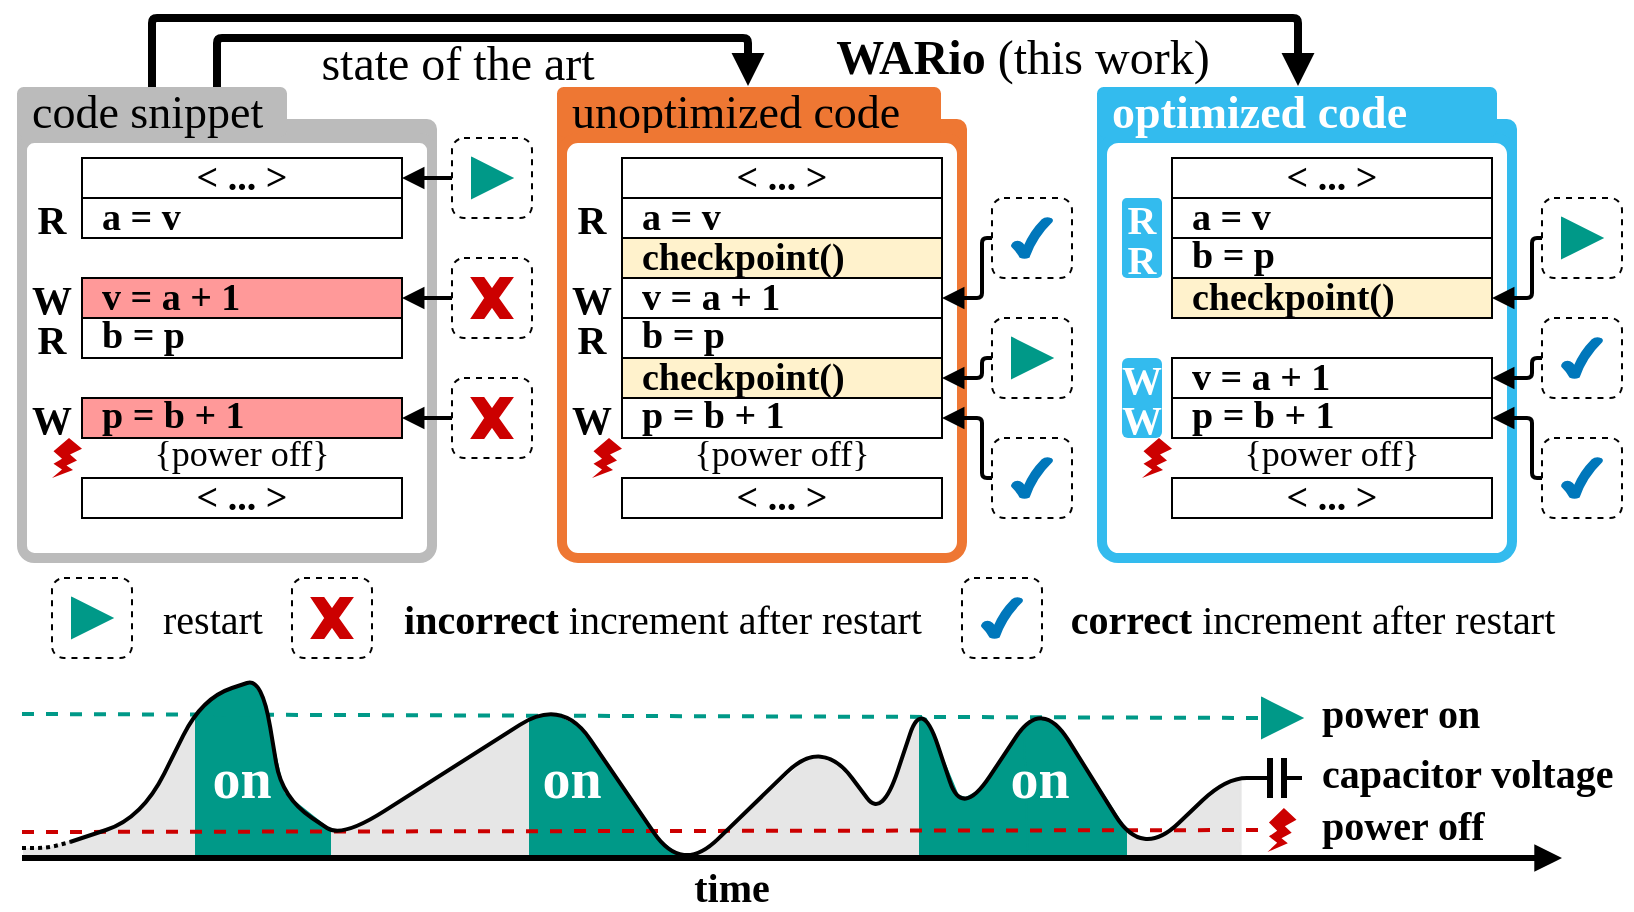 <mxfile version="14.5.1" type="device"><diagram id="7RJ-4wAz5qYUQAowxCo_" name="Page-1"><mxGraphModel dx="1212" dy="675" grid="1" gridSize="10" guides="1" tooltips="1" connect="1" arrows="1" fold="1" page="1" pageScale="1" pageWidth="827" pageHeight="1169" math="0" shadow="0"><root><mxCell id="0"/><mxCell id="1" parent="0"/><mxCell id="nWDHKtgNtlPWxXcUI-x_-136" value="" style="verticalLabelPosition=bottom;verticalAlign=top;html=1;shape=mxgraph.basic.polygon;polyCoords=[[0.16,0.77],[0.25,0.73],[0.47,0.51],[0.53,0.48],[0.53,0.85],[0.21,0.85],[0.08,0.85],[0.08,0.72]];polyline=0;rounded=1;strokeWidth=1;fontFamily=Linux Biolinum;fontSource=https%3A%2F%2Ffonts.googleapis.com%2Fcss%3Ffamily%3DLinux%2BBiolinum;fontSize=15;fontColor=#FFFFFF;sketch=0;fillColor=#E6E6E6;strokeColor=#E6E6E6;" parent="1" vertex="1"><mxGeometry x="612" y="419" width="127" height="107" as="geometry"/></mxCell><mxCell id="nWDHKtgNtlPWxXcUI-x_-135" value="" style="verticalLabelPosition=bottom;verticalAlign=top;html=1;shape=mxgraph.basic.polygon;polyCoords=[[0.49,0.39],[0.58,0.39],[0.76,0.6],[0.82,0.54],[0.93,0.2],[0.95,0.85],[0.05,0.84],[0.15,0.76]];polyline=0;rounded=1;strokeWidth=1;fontFamily=Linux Biolinum;fontSource=https%3A%2F%2Ffonts.googleapis.com%2Fcss%3Ffamily%3DLinux%2BBiolinum;fontSize=15;fontColor=#FFFFFF;sketch=0;fillColor=#E6E6E6;strokeColor=#E6E6E6;" parent="1" vertex="1"><mxGeometry x="400" y="419" width="127" height="107" as="geometry"/></mxCell><mxCell id="nWDHKtgNtlPWxXcUI-x_-134" value="" style="verticalLabelPosition=bottom;verticalAlign=top;html=1;shape=mxgraph.basic.polygon;polyCoords=[[0.15,0.72],[0.25,0.67],[0.88,0.2],[0.97,0.84],[0.86,0.84],[0.74,0.84],[0.08,0.85],[0.08,0.72]];polyline=0;rounded=1;strokeWidth=1;fontFamily=Linux Biolinum;fontSource=https%3A%2F%2Ffonts.googleapis.com%2Fcss%3Ffamily%3DLinux%2BBiolinum;fontSize=15;fontColor=#FFFFFF;sketch=0;fillColor=#E6E6E6;strokeColor=#E6E6E6;" parent="1" vertex="1"><mxGeometry x="213" y="419" width="127" height="107" as="geometry"/></mxCell><mxCell id="nWDHKtgNtlPWxXcUI-x_-132" value="" style="verticalLabelPosition=bottom;verticalAlign=top;html=1;shape=mxgraph.basic.polygon;polyCoords=[[0.42,0.75],[0.62,0.68],[0.7,0.62],[0.99,0.17],[1,0.85],[0.11,0.85],[0.11,0.81],[0.25,0.8]];polyline=0;rounded=1;strokeWidth=1;fontFamily=Linux Biolinum;fontSource=https%3A%2F%2Ffonts.googleapis.com%2Fcss%3Ffamily%3DLinux%2BBiolinum;fontSize=15;fontColor=#FFFFFF;sketch=0;fillColor=#E6E6E6;strokeColor=#E6E6E6;" parent="1" vertex="1"><mxGeometry x="60" y="419" width="100" height="107" as="geometry"/></mxCell><mxCell id="nWDHKtgNtlPWxXcUI-x_-128" value="" style="verticalLabelPosition=bottom;verticalAlign=top;html=1;shape=mxgraph.basic.polygon;polyCoords=[[0.14,0.2],[0.21,0.22],[0.33,0.37],[0.39,0.46],[0.57,0.72],[0.57,0.85],[0.08,0.85],[0.06,0.24]];polyline=0;rounded=1;strokeColor=#009988;strokeWidth=1;fontFamily=Linux Biolinum;fontSource=https%3A%2F%2Ffonts.googleapis.com%2Fcss%3Ffamily%3DLinux%2BBiolinum;fontSize=15;fontColor=#FFFFFF;fillColor=#009988;sketch=0;" parent="1" vertex="1"><mxGeometry x="565" y="419" width="100" height="107" as="geometry"/></mxCell><mxCell id="nWDHKtgNtlPWxXcUI-x_-127" value="" style="verticalLabelPosition=bottom;verticalAlign=top;html=1;shape=mxgraph.basic.polygon;polyCoords=[[0.1,0.2],[0.26,0.56],[0.3,0.57],[0.38,0.53],[0.59,0.24],[0.61,0.85],[0.07,0.85],[0.07,0.19]];polyline=0;rounded=1;strokeColor=#009988;strokeWidth=1;fontFamily=Linux Biolinum;fontSource=https%3A%2F%2Ffonts.googleapis.com%2Fcss%3Ffamily%3DLinux%2BBiolinum;fontSize=15;fontColor=#FFFFFF;fillColor=#009988;sketch=0;" parent="1" vertex="1"><mxGeometry x="512" y="419" width="100" height="107" as="geometry"/></mxCell><mxCell id="nWDHKtgNtlPWxXcUI-x_-126" value="" style="verticalLabelPosition=bottom;verticalAlign=top;html=1;shape=mxgraph.basic.polygon;polyCoords=[[0.23,0.17],[0.37,0.24],[0.62,0.57],[0.75,0.75],[0.85,0.83],[0.11,0.84],[0.11,0.71],[0.11,0.19]];polyline=0;rounded=1;strokeColor=#009988;strokeWidth=1;fontFamily=Linux Biolinum;fontSource=https%3A%2F%2Ffonts.googleapis.com%2Fcss%3Ffamily%3DLinux%2BBiolinum;fontSize=15;fontColor=#FFFFFF;fillColor=#009988;sketch=0;" parent="1" vertex="1"><mxGeometry x="313" y="420" width="100" height="107" as="geometry"/></mxCell><mxCell id="nWDHKtgNtlPWxXcUI-x_-124" value="" style="verticalLabelPosition=bottom;verticalAlign=top;html=1;shape=mxgraph.basic.polygon;polyCoords=[[0.19,0.07],[0.35,0.02],[0.41,0.12],[0.51,0.54],[0.74,0.71],[0.74,0.84],[0.07,0.83],[0.07,0.17]];polyline=0;rounded=1;strokeColor=#009988;strokeWidth=1;fontFamily=Linux Biolinum;fontSource=https%3A%2F%2Ffonts.googleapis.com%2Fcss%3Ffamily%3DLinux%2BBiolinum;fontSize=15;fontColor=#FFFFFF;fillColor=#009988;sketch=0;" parent="1" vertex="1"><mxGeometry x="150" y="420" width="100" height="107" as="geometry"/></mxCell><mxCell id="nWDHKtgNtlPWxXcUI-x_-106" value="" style="endArrow=none;html=1;strokeWidth=2;fontFamily=Linux Biolinum;fontSource=https%3A%2F%2Ffonts.googleapis.com%2Fcss%3Ffamily%3DLinux%2BBiolinum;fontSize=19;fontColor=#FFFFFF;dashed=1;strokeColor=#009988;entryX=0;entryY=0.5;entryDx=0;entryDy=0;" parent="1" target="nWDHKtgNtlPWxXcUI-x_-108" edge="1"><mxGeometry width="50" height="50" relative="1" as="geometry"><mxPoint x="70" y="438" as="sourcePoint"/><mxPoint x="680" y="438" as="targetPoint"/></mxGeometry></mxCell><mxCell id="nWDHKtgNtlPWxXcUI-x_-92" value="" style="rounded=1;whiteSpace=wrap;html=1;strokeWidth=5;fontFamily=Linux Biolinum;fontSource=https%3A%2F%2Ffonts.googleapis.com%2Fcss%3Ffamily%3DLinux%2BBiolinum;fillColor=#33BBEE;strokeColor=#33BBEE;" parent="1" vertex="1"><mxGeometry x="610" y="143" width="205" height="17" as="geometry"/></mxCell><mxCell id="nWDHKtgNtlPWxXcUI-x_-94" value="" style="rounded=1;whiteSpace=wrap;html=1;arcSize=4;strokeWidth=5;fontFamily=Source Code Pro;strokeColor=#33BBEE;" parent="1" vertex="1"><mxGeometry x="610" y="150" width="205" height="210" as="geometry"/></mxCell><mxCell id="nWDHKtgNtlPWxXcUI-x_-85" value="" style="rounded=1;whiteSpace=wrap;html=1;strokeWidth=5;fontFamily=Linux Biolinum;fontSource=https%3A%2F%2Ffonts.googleapis.com%2Fcss%3Ffamily%3DLinux%2BBiolinum;fillColor=#EE7733;strokeColor=#EE7733;" parent="1" vertex="1"><mxGeometry x="340" y="143" width="200" height="17" as="geometry"/></mxCell><mxCell id="nWDHKtgNtlPWxXcUI-x_-86" value="unoptimized code" style="text;whiteSpace=wrap;html=1;fontSize=23;fontColor=#000000;verticalAlign=middle;align=left;spacing=0;spacingLeft=5;rounded=1;shadow=0;sketch=0;glass=0;strokeWidth=5;arcSize=4;fontFamily=Linux Biolinum;fontSource=https%3A%2F%2Ffonts.googleapis.com%2Fcss%3Ffamily%3DLinux%2BBiolinum;fillColor=#EE7733;strokeColor=#EE7733;" parent="1" vertex="1"><mxGeometry x="340" y="127" width="187" height="20" as="geometry"/></mxCell><mxCell id="dUQyW-kCGrhsLyVJ_RCl-6" style="edgeStyle=orthogonalEdgeStyle;rounded=1;orthogonalLoop=1;jettySize=auto;html=1;exitX=0.5;exitY=0;exitDx=0;exitDy=0;arcSize=5;strokeWidth=4;endArrow=block;endFill=1;" parent="1" source="nWDHKtgNtlPWxXcUI-x_-3" edge="1"><mxGeometry relative="1" as="geometry"><mxPoint x="708" y="124" as="targetPoint"/><Array as="points"><mxPoint x="135" y="90"/><mxPoint x="708" y="90"/></Array></mxGeometry></mxCell><mxCell id="nWDHKtgNtlPWxXcUI-x_-82" value="" style="rounded=1;whiteSpace=wrap;html=1;strokeWidth=5;fontFamily=Linux Biolinum;fontSource=https%3A%2F%2Ffonts.googleapis.com%2Fcss%3Ffamily%3DLinux%2BBiolinum;fillColor=#BBBBBB;strokeColor=#BBBBBB;" parent="1" vertex="1"><mxGeometry x="70" y="143" width="205" height="17" as="geometry"/></mxCell><mxCell id="nWDHKtgNtlPWxXcUI-x_-83" value="" style="rounded=1;whiteSpace=wrap;html=1;arcSize=4;strokeWidth=5;fontFamily=Source Code Pro;strokeColor=#EE7733;fillColor=#FFFFFF;" parent="1" vertex="1"><mxGeometry x="340" y="150" width="200" height="210" as="geometry"/></mxCell><mxCell id="nWDHKtgNtlPWxXcUI-x_-81" value="" style="rounded=1;whiteSpace=wrap;html=1;arcSize=3;strokeWidth=5;fontFamily=Source Code Pro;strokeColor=#BBBBBB;" parent="1" vertex="1"><mxGeometry x="70" y="150" width="205" height="210" as="geometry"/></mxCell><mxCell id="dUQyW-kCGrhsLyVJ_RCl-9" style="edgeStyle=orthogonalEdgeStyle;rounded=1;orthogonalLoop=1;jettySize=auto;html=1;exitX=0.75;exitY=0;exitDx=0;exitDy=0;strokeWidth=4;endArrow=block;endFill=1;arcSize=5;" parent="1" source="nWDHKtgNtlPWxXcUI-x_-3" edge="1"><mxGeometry relative="1" as="geometry"><mxPoint x="433" y="124" as="targetPoint"/><Array as="points"><mxPoint x="168" y="100"/><mxPoint x="433" y="100"/></Array></mxGeometry></mxCell><mxCell id="nWDHKtgNtlPWxXcUI-x_-3" value="&lt;div style=&quot;font-size: 23px;&quot;&gt;&lt;span style=&quot;font-size: 23px;&quot;&gt;code snippet&lt;/span&gt;&lt;/div&gt;" style="text;whiteSpace=wrap;html=1;fontSize=23;fontColor=#000000;verticalAlign=middle;align=left;spacing=0;spacingLeft=5;rounded=1;shadow=0;sketch=0;glass=0;strokeWidth=5;arcSize=4;fontFamily=Linux Biolinum;fontSource=https%3A%2F%2Ffonts.googleapis.com%2Fcss%3Ffamily%3DLinux%2BBiolinum;fillColor=#BBBBBB;strokeColor=#BBBBBB;" parent="1" vertex="1"><mxGeometry x="70" y="127" width="130" height="20" as="geometry"/></mxCell><mxCell id="nWDHKtgNtlPWxXcUI-x_-4" value="&lt;font style=&quot;font-size: 19px;&quot;&gt;&amp;lt; ... &amp;gt;&lt;/font&gt;" style="text;whiteSpace=wrap;html=1;fontSize=19;fontColor=#000000;verticalAlign=middle;spacingLeft=0;spacing=0;align=center;strokeColor=#000000;fontStyle=1;fontFamily=Inconsolata;" parent="1" vertex="1"><mxGeometry x="100" y="160" width="160" height="20" as="geometry"/></mxCell><mxCell id="nWDHKtgNtlPWxXcUI-x_-5" value="a = v" style="text;whiteSpace=wrap;html=1;fontSize=19;fontColor=#000000;verticalAlign=middle;spacing=0;spacingLeft=10;fontFamily=Inconsolata;fontStyle=1;strokeColor=#000000;" parent="1" vertex="1"><mxGeometry x="100" y="180" width="160" height="20" as="geometry"/></mxCell><mxCell id="nWDHKtgNtlPWxXcUI-x_-6" value="v = a + 1" style="text;whiteSpace=wrap;html=1;fontSize=19;fontColor=#000000;verticalAlign=middle;spacing=0;spacingLeft=10;fontFamily=Inconsolata;fontStyle=1;strokeColor=#000000;fillColor=#FF9999;" parent="1" vertex="1"><mxGeometry x="100" y="220" width="160" height="20" as="geometry"/></mxCell><mxCell id="nWDHKtgNtlPWxXcUI-x_-7" value="b = p" style="text;whiteSpace=wrap;html=1;fontSize=19;fontColor=#000000;verticalAlign=middle;spacing=0;spacingLeft=10;fontFamily=Inconsolata;fontStyle=1;strokeColor=#000000;spacingBottom=2;" parent="1" vertex="1"><mxGeometry x="100" y="240" width="160" height="20" as="geometry"/></mxCell><mxCell id="nWDHKtgNtlPWxXcUI-x_-8" style="edgeStyle=orthogonalEdgeStyle;rounded=0;orthogonalLoop=1;jettySize=auto;html=1;entryX=1;entryY=0.5;entryDx=0;entryDy=0;fontFamily=Source Code Pro;fontSize=20;fontColor=#006600;strokeWidth=2;exitX=0;exitY=0.5;exitDx=0;exitDy=0;endArrow=block;endFill=1;" parent="1" source="nWDHKtgNtlPWxXcUI-x_-46" target="nWDHKtgNtlPWxXcUI-x_-4" edge="1"><mxGeometry relative="1" as="geometry"><mxPoint x="300.0" y="180" as="sourcePoint"/><mxPoint x="260" y="210.0" as="targetPoint"/></mxGeometry></mxCell><mxCell id="nWDHKtgNtlPWxXcUI-x_-9" value="R" style="ellipse;whiteSpace=wrap;html=1;aspect=fixed;shadow=0;labelBackgroundColor=none;sketch=0;fontSize=20;fontColor=#000000;gradientColor=none;align=center;verticalAlign=middle;spacing=0;fontStyle=1;strokeColor=none;fontFamily=Inconsolata;fillColor=none;" parent="1" vertex="1"><mxGeometry x="75" y="180" width="20" height="20" as="geometry"/></mxCell><mxCell id="nWDHKtgNtlPWxXcUI-x_-10" value="p&amp;nbsp;= b + 1" style="text;whiteSpace=wrap;html=1;fontSize=19;fontColor=#000000;verticalAlign=middle;align=left;spacingLeft=10;spacing=0;fontFamily=Inconsolata;fontStyle=1;strokeColor=#000000;spacingTop=0;spacingBottom=2;fillColor=#FF9999;" parent="1" vertex="1"><mxGeometry x="100" y="280" width="160" height="20" as="geometry"/></mxCell><mxCell id="nWDHKtgNtlPWxXcUI-x_-11" value="&lt;div style=&quot;font-size: 18px;&quot;&gt;{power off}&lt;/div&gt;" style="text;whiteSpace=wrap;html=1;fontSize=18;fontColor=#000000;verticalAlign=bottom;align=center;spacing=0;spacingLeft=0;fontFamily=Inconsolata;" parent="1" vertex="1"><mxGeometry x="100" y="300" width="160" height="20" as="geometry"/></mxCell><mxCell id="nWDHKtgNtlPWxXcUI-x_-13" value="&lt;font style=&quot;font-size: 19px;&quot;&gt;&amp;lt; ... &amp;gt;&lt;/font&gt;" style="text;whiteSpace=wrap;html=1;fontSize=19;fontColor=#000000;verticalAlign=middle;spacingLeft=0;spacing=0;align=center;strokeColor=#000000;fontStyle=1;fontFamily=Inconsolata;" parent="1" vertex="1"><mxGeometry x="100" y="320" width="160" height="20" as="geometry"/></mxCell><mxCell id="nWDHKtgNtlPWxXcUI-x_-14" value="R" style="ellipse;whiteSpace=wrap;html=1;aspect=fixed;shadow=0;labelBackgroundColor=none;sketch=0;fontSize=20;fontColor=#000000;gradientColor=none;align=center;verticalAlign=middle;spacing=0;fontStyle=1;strokeColor=none;fontFamily=Inconsolata;fillColor=none;" parent="1" vertex="1"><mxGeometry x="75" y="240" width="20" height="20" as="geometry"/></mxCell><mxCell id="nWDHKtgNtlPWxXcUI-x_-15" value="W" style="ellipse;whiteSpace=wrap;html=1;aspect=fixed;shadow=0;labelBackgroundColor=none;sketch=0;fontSize=20;fontColor=#000000;gradientColor=none;align=center;verticalAlign=middle;spacing=0;fontStyle=1;strokeColor=none;fontFamily=Inconsolata;fillColor=none;" parent="1" vertex="1"><mxGeometry x="75" y="220" width="20" height="20" as="geometry"/></mxCell><mxCell id="nWDHKtgNtlPWxXcUI-x_-16" value="W" style="ellipse;whiteSpace=wrap;html=1;aspect=fixed;shadow=0;labelBackgroundColor=none;sketch=0;fontSize=20;fontColor=#000000;gradientColor=none;align=center;verticalAlign=middle;spacing=0;fontStyle=1;strokeColor=none;fontFamily=Inconsolata;fillColor=none;" parent="1" vertex="1"><mxGeometry x="75" y="280" width="20" height="20" as="geometry"/></mxCell><mxCell id="nWDHKtgNtlPWxXcUI-x_-18" value="&lt;b style=&quot;font-size: 19px;&quot;&gt;&lt;font style=&quot;font-size: 19px;&quot;&gt;&amp;lt; ... &amp;gt;&lt;/font&gt;&lt;/b&gt;" style="text;whiteSpace=wrap;html=1;fontSize=19;fontColor=#000000;verticalAlign=middle;spacingLeft=0;spacing=0;align=center;strokeColor=#000000;fontFamily=Inconsolata;" parent="1" vertex="1"><mxGeometry x="370" y="160" width="160" height="20" as="geometry"/></mxCell><mxCell id="nWDHKtgNtlPWxXcUI-x_-19" value="a = v" style="text;whiteSpace=wrap;html=1;fontSize=19;fontColor=#000000;verticalAlign=middle;spacing=0;spacingLeft=10;fontFamily=Inconsolata;fontStyle=1;strokeColor=#000000;spacingTop=0;spacingBottom=0;" parent="1" vertex="1"><mxGeometry x="370" y="180" width="160" height="20" as="geometry"/></mxCell><mxCell id="nWDHKtgNtlPWxXcUI-x_-20" value="checkpoint()" style="text;whiteSpace=wrap;html=1;fontSize=19;fontColor=#000000;verticalAlign=middle;spacing=0;spacingLeft=10;fontFamily=Inconsolata;fontStyle=1;strokeColor=#000000;fillColor=#FFF2CC;" parent="1" vertex="1"><mxGeometry x="370" y="200" width="160" height="20" as="geometry"/></mxCell><mxCell id="nWDHKtgNtlPWxXcUI-x_-21" value="v = a + 1" style="text;whiteSpace=wrap;html=1;fontSize=19;fontColor=#000000;verticalAlign=middle;spacing=0;spacingLeft=10;fontFamily=Inconsolata;fontStyle=1;strokeColor=#000000;spacingTop=0;spacingBottom=0;" parent="1" vertex="1"><mxGeometry x="370" y="220" width="160" height="20" as="geometry"/></mxCell><mxCell id="nWDHKtgNtlPWxXcUI-x_-22" value="b = p" style="text;whiteSpace=wrap;html=1;fontSize=19;fontColor=#000000;verticalAlign=middle;spacing=0;spacingLeft=10;fontFamily=Inconsolata;fontStyle=1;strokeColor=#000000;spacingTop=0;spacingBottom=2;" parent="1" vertex="1"><mxGeometry x="370" y="240" width="160" height="20" as="geometry"/></mxCell><mxCell id="nWDHKtgNtlPWxXcUI-x_-23" value="checkpoint()" style="text;whiteSpace=wrap;html=1;fontSize=19;fontColor=#000000;verticalAlign=middle;align=left;spacing=0;spacingLeft=10;fontFamily=Inconsolata;fontStyle=1;strokeColor=#000000;fillColor=#FFF2CC;spacingBottom=0;" parent="1" vertex="1"><mxGeometry x="370" y="260" width="160" height="20" as="geometry"/></mxCell><mxCell id="nWDHKtgNtlPWxXcUI-x_-24" value="R" style="ellipse;whiteSpace=wrap;html=1;aspect=fixed;shadow=0;labelBackgroundColor=none;sketch=0;fontSize=20;fontColor=#000000;gradientColor=none;align=center;verticalAlign=middle;spacing=0;fontStyle=1;strokeColor=none;fontFamily=Inconsolata;fillColor=none;" parent="1" vertex="1"><mxGeometry x="345" y="180" width="20" height="20" as="geometry"/></mxCell><mxCell id="nWDHKtgNtlPWxXcUI-x_-25" value="p = b + 1" style="text;whiteSpace=wrap;html=1;fontSize=19;fontColor=#000000;verticalAlign=middle;align=left;spacingLeft=10;spacing=0;fontFamily=Inconsolata;fontStyle=1;strokeColor=#000000;spacingTop=0;spacingBottom=2;" parent="1" vertex="1"><mxGeometry x="370" y="280" width="160" height="20" as="geometry"/></mxCell><mxCell id="nWDHKtgNtlPWxXcUI-x_-26" value="&lt;div style=&quot;font-size: 18px;&quot;&gt;{power off}&lt;/div&gt;" style="text;whiteSpace=wrap;html=1;fontSize=18;fontColor=#000000;verticalAlign=bottom;align=center;spacing=0;spacingLeft=0;fontFamily=Inconsolata;" parent="1" vertex="1"><mxGeometry x="370" y="300" width="160" height="20" as="geometry"/></mxCell><mxCell id="nWDHKtgNtlPWxXcUI-x_-27" value="&lt;b style=&quot;font-size: 19px;&quot;&gt;&lt;font style=&quot;font-size: 19px;&quot;&gt;&amp;lt; ... &amp;gt;&lt;/font&gt;&lt;/b&gt;" style="text;whiteSpace=wrap;html=1;fontSize=19;fontColor=#000000;verticalAlign=middle;spacingLeft=0;spacing=0;align=center;strokeColor=#000000;fontFamily=Inconsolata;" parent="1" vertex="1"><mxGeometry x="370" y="320" width="160" height="20" as="geometry"/></mxCell><mxCell id="nWDHKtgNtlPWxXcUI-x_-28" value="R" style="ellipse;whiteSpace=wrap;html=1;aspect=fixed;shadow=0;labelBackgroundColor=none;sketch=0;fontSize=20;fontColor=#000000;gradientColor=none;align=center;verticalAlign=middle;spacing=0;fontStyle=1;strokeColor=none;fontFamily=Inconsolata;fillColor=none;" parent="1" vertex="1"><mxGeometry x="345" y="240" width="20" height="20" as="geometry"/></mxCell><mxCell id="nWDHKtgNtlPWxXcUI-x_-29" value="W" style="ellipse;whiteSpace=wrap;html=1;aspect=fixed;shadow=0;labelBackgroundColor=none;sketch=0;fontSize=20;fontColor=#000000;gradientColor=none;align=center;verticalAlign=middle;spacing=0;fontStyle=1;strokeColor=none;fontFamily=Inconsolata;fillColor=none;" parent="1" vertex="1"><mxGeometry x="345" y="220" width="20" height="20" as="geometry"/></mxCell><mxCell id="nWDHKtgNtlPWxXcUI-x_-30" value="W" style="ellipse;whiteSpace=wrap;html=1;aspect=fixed;shadow=0;labelBackgroundColor=none;sketch=0;fontSize=20;fontColor=#000000;gradientColor=none;align=center;verticalAlign=middle;spacing=0;fontStyle=1;strokeColor=none;fontFamily=Inconsolata;fillColor=none;" parent="1" vertex="1"><mxGeometry x="345" y="280" width="20" height="20" as="geometry"/></mxCell><mxCell id="nWDHKtgNtlPWxXcUI-x_-31" value="" style="verticalLabelPosition=bottom;verticalAlign=top;html=1;shape=mxgraph.basic.tick;rounded=1;shadow=0;labelBackgroundColor=none;sketch=0;fontSize=20;fontColor=#CC0000;gradientColor=none;fontFamily=Linux Biolinum;fontSource=https%3A%2F%2Ffonts.googleapis.com%2Fcss%3Ffamily%3DLinux%2BBiolinum;fillColor=#0077BB;strokeColor=#0077BB;" parent="1" vertex="1"><mxGeometry x="550" y="380" width="20" height="20" as="geometry"/></mxCell><mxCell id="nWDHKtgNtlPWxXcUI-x_-33" value="&amp;lt; ... &amp;gt;" style="text;whiteSpace=wrap;html=1;fontSize=19;fontColor=#000000;verticalAlign=middle;spacingLeft=0;spacing=0;align=center;strokeColor=#000000;fontFamily=Inconsolata;fontStyle=1" parent="1" vertex="1"><mxGeometry x="645" y="160" width="160" height="20" as="geometry"/></mxCell><mxCell id="nWDHKtgNtlPWxXcUI-x_-34" value="a = v" style="text;whiteSpace=wrap;html=1;fontSize=19;fontColor=#000000;verticalAlign=middle;spacing=0;spacingLeft=10;fontFamily=Inconsolata;fontStyle=1;strokeColor=#000000;" parent="1" vertex="1"><mxGeometry x="645" y="180" width="160" height="20" as="geometry"/></mxCell><mxCell id="nWDHKtgNtlPWxXcUI-x_-35" value="b = p" style="text;whiteSpace=wrap;html=1;fontSize=19;fontColor=#000000;verticalAlign=middle;spacing=0;spacingLeft=10;fontFamily=Inconsolata;fontStyle=1;strokeColor=#000000;spacingBottom=2;" parent="1" vertex="1"><mxGeometry x="645" y="200" width="160" height="20" as="geometry"/></mxCell><mxCell id="nWDHKtgNtlPWxXcUI-x_-36" value="&lt;font face=&quot;inconsolata&quot;&gt;checkpoint()&lt;/font&gt;" style="text;whiteSpace=wrap;html=1;fontSize=19;fontColor=#000000;verticalAlign=middle;spacing=0;spacingLeft=10;fontFamily=Inconsolata;fontStyle=1;strokeColor=#000000;fillColor=#FFF2CC;" parent="1" vertex="1"><mxGeometry x="645" y="220" width="160" height="20" as="geometry"/></mxCell><mxCell id="nWDHKtgNtlPWxXcUI-x_-38" value="p = b + 1" style="text;whiteSpace=wrap;html=1;fontSize=19;fontColor=#000000;verticalAlign=middle;align=left;spacingLeft=10;spacing=0;fontFamily=Inconsolata;fontStyle=1;strokeColor=#000000;spacingBottom=2;" parent="1" vertex="1"><mxGeometry x="645" y="280" width="160" height="20" as="geometry"/></mxCell><mxCell id="nWDHKtgNtlPWxXcUI-x_-39" value="&lt;div style=&quot;font-size: 18px;&quot;&gt;{power off}&lt;/div&gt;" style="text;whiteSpace=wrap;html=1;fontSize=18;fontColor=#000000;verticalAlign=bottom;align=center;spacing=0;spacingLeft=0;fontFamily=Inconsolata;" parent="1" vertex="1"><mxGeometry x="645" y="300" width="160" height="20" as="geometry"/></mxCell><mxCell id="nWDHKtgNtlPWxXcUI-x_-40" value="&amp;lt; ... &amp;gt;" style="text;whiteSpace=wrap;html=1;fontSize=19;fontColor=#000000;verticalAlign=middle;spacingLeft=0;spacing=0;align=center;strokeColor=#000000;fontFamily=Inconsolata;fontStyle=1" parent="1" vertex="1"><mxGeometry x="645" y="320" width="160" height="20" as="geometry"/></mxCell><mxCell id="nWDHKtgNtlPWxXcUI-x_-44" value="v = a + 1" style="text;whiteSpace=wrap;html=1;fontSize=19;fontColor=#000000;verticalAlign=middle;spacing=0;spacingLeft=10;fontFamily=Inconsolata;fontStyle=1;strokeColor=#000000;" parent="1" vertex="1"><mxGeometry x="645" y="260" width="160" height="20" as="geometry"/></mxCell><mxCell id="nWDHKtgNtlPWxXcUI-x_-45" value="" style="triangle;whiteSpace=wrap;html=1;rounded=0;shadow=0;glass=0;labelBackgroundColor=none;sketch=0;fontFamily=Source Code Pro;fontSize=20;fontColor=#000000;strokeWidth=1;gradientColor=none;align=center;verticalAlign=middle;fillColor=#009988;strokeColor=#009988;" parent="1" vertex="1"><mxGeometry x="295" y="160" width="20" height="20" as="geometry"/></mxCell><mxCell id="nWDHKtgNtlPWxXcUI-x_-46" value="" style="text;fontSize=20;verticalAlign=middle;align=left;fontStyle=1;spacing=0;spacingLeft=3;html=1;whiteSpace=wrap;horizontal=1;rounded=1;strokeColor=#000000;dashed=1;fontFamily=Source Code Pro;" parent="1" vertex="1"><mxGeometry x="285" y="150" width="40" height="40" as="geometry"/></mxCell><mxCell id="nWDHKtgNtlPWxXcUI-x_-47" value="" style="verticalLabelPosition=bottom;verticalAlign=top;html=1;shape=mxgraph.basic.x;rounded=0;shadow=0;glass=0;labelBackgroundColor=none;sketch=0;fontFamily=Source Code Pro;fontSize=20;fontColor=#000000;strokeWidth=1;gradientColor=none;fillColor=#CC0000;strokeColor=#CC0000;" parent="1" vertex="1"><mxGeometry x="295" y="280" width="20" height="20" as="geometry"/></mxCell><mxCell id="nWDHKtgNtlPWxXcUI-x_-48" style="edgeStyle=orthogonalEdgeStyle;rounded=0;orthogonalLoop=1;jettySize=auto;html=1;entryX=1;entryY=0.5;entryDx=0;entryDy=0;fontFamily=Source Code Pro;fontSize=20;fontColor=#006600;strokeWidth=2;exitX=0;exitY=0.5;exitDx=0;exitDy=0;endArrow=block;endFill=1;" parent="1" source="nWDHKtgNtlPWxXcUI-x_-49" edge="1"><mxGeometry relative="1" as="geometry"><mxPoint x="300.0" y="240" as="sourcePoint"/><mxPoint x="260" y="230" as="targetPoint"/></mxGeometry></mxCell><mxCell id="nWDHKtgNtlPWxXcUI-x_-49" value="" style="text;fontSize=20;verticalAlign=middle;align=left;fontStyle=1;spacing=0;spacingLeft=3;html=1;whiteSpace=wrap;horizontal=1;rounded=1;strokeColor=#000000;dashed=1;fontFamily=Source Code Pro;" parent="1" vertex="1"><mxGeometry x="285" y="210" width="40" height="40" as="geometry"/></mxCell><mxCell id="nWDHKtgNtlPWxXcUI-x_-50" style="edgeStyle=orthogonalEdgeStyle;rounded=0;orthogonalLoop=1;jettySize=auto;html=1;entryX=1;entryY=0.5;entryDx=0;entryDy=0;fontFamily=Source Code Pro;fontSize=20;fontColor=#006600;strokeWidth=2;exitX=0;exitY=0.5;exitDx=0;exitDy=0;endArrow=block;endFill=1;" parent="1" source="nWDHKtgNtlPWxXcUI-x_-51" edge="1"><mxGeometry relative="1" as="geometry"><mxPoint x="300.0" y="300" as="sourcePoint"/><mxPoint x="260" y="290" as="targetPoint"/></mxGeometry></mxCell><mxCell id="nWDHKtgNtlPWxXcUI-x_-51" value="" style="text;fontSize=20;verticalAlign=middle;align=left;fontStyle=1;spacing=0;spacingLeft=3;html=1;whiteSpace=wrap;horizontal=1;rounded=1;strokeColor=#000000;dashed=1;fontFamily=Source Code Pro;" parent="1" vertex="1"><mxGeometry x="285" y="270" width="40" height="40" as="geometry"/></mxCell><mxCell id="nWDHKtgNtlPWxXcUI-x_-52" value="" style="verticalLabelPosition=bottom;verticalAlign=top;html=1;shape=mxgraph.basic.x;rounded=0;shadow=0;glass=0;labelBackgroundColor=none;sketch=0;fontFamily=Source Code Pro;fontSize=20;fontColor=#000000;strokeWidth=1;gradientColor=none;fillColor=#CC0000;strokeColor=#CC0000;" parent="1" vertex="1"><mxGeometry x="295" y="220" width="20" height="20" as="geometry"/></mxCell><mxCell id="nWDHKtgNtlPWxXcUI-x_-53" value="" style="text;fontSize=20;verticalAlign=middle;align=left;fontStyle=1;spacing=0;spacingLeft=3;html=1;whiteSpace=wrap;horizontal=1;rounded=1;strokeColor=#000000;dashed=1;fontFamily=Linux Biolinum;fontSource=https%3A%2F%2Ffonts.googleapis.com%2Fcss%3Ffamily%3DLinux%2BBiolinum;" parent="1" vertex="1"><mxGeometry x="85" y="370" width="40" height="40" as="geometry"/></mxCell><mxCell id="nWDHKtgNtlPWxXcUI-x_-54" value="" style="triangle;whiteSpace=wrap;html=1;rounded=0;shadow=0;glass=0;labelBackgroundColor=none;sketch=0;fontFamily=Linux Biolinum;fontSize=20;fontColor=#000000;strokeWidth=1;gradientColor=none;align=center;verticalAlign=middle;fontSource=https%3A%2F%2Ffonts.googleapis.com%2Fcss%3Ffamily%3DLinux%2BBiolinum;fillColor=#009988;strokeColor=#009988;" parent="1" vertex="1"><mxGeometry x="95" y="380" width="20" height="20" as="geometry"/></mxCell><mxCell id="nWDHKtgNtlPWxXcUI-x_-55" value="" style="text;fontSize=20;verticalAlign=middle;align=left;fontStyle=1;spacing=0;spacingLeft=3;html=1;whiteSpace=wrap;horizontal=1;rounded=1;strokeColor=#000000;dashed=1;fontFamily=Linux Biolinum;fontSource=https%3A%2F%2Ffonts.googleapis.com%2Fcss%3Ffamily%3DLinux%2BBiolinum;" parent="1" vertex="1"><mxGeometry x="205" y="370" width="40" height="40" as="geometry"/></mxCell><mxCell id="nWDHKtgNtlPWxXcUI-x_-56" value="&lt;font style=&quot;font-size: 20px&quot;&gt;restart&lt;/font&gt;" style="text;html=1;align=center;verticalAlign=middle;resizable=0;points=[];autosize=1;strokeColor=none;fontSize=20;fontFamily=Linux Biolinum;fontColor=#000000;fontStyle=0;fontSource=https%3A%2F%2Ffonts.googleapis.com%2Fcss%3Ffamily%3DLinux%2BBiolinum;" parent="1" vertex="1"><mxGeometry x="130" y="375" width="70" height="30" as="geometry"/></mxCell><mxCell id="nWDHKtgNtlPWxXcUI-x_-57" value="" style="verticalLabelPosition=bottom;verticalAlign=top;html=1;shape=mxgraph.basic.x;rounded=0;shadow=0;glass=0;labelBackgroundColor=none;sketch=0;fontFamily=Linux Biolinum;fontSize=20;fontColor=#000000;strokeWidth=1;gradientColor=none;fillColor=#CC0000;strokeColor=#CC0000;fontSource=https%3A%2F%2Ffonts.googleapis.com%2Fcss%3Ffamily%3DLinux%2BBiolinum;" parent="1" vertex="1"><mxGeometry x="215" y="380" width="20" height="20" as="geometry"/></mxCell><mxCell id="nWDHKtgNtlPWxXcUI-x_-58" value="&lt;font style=&quot;font-size: 20px&quot;&gt;&lt;b&gt;incorrect&lt;/b&gt; increment after restart&lt;/font&gt;" style="text;html=1;align=center;verticalAlign=middle;resizable=0;points=[];autosize=1;strokeColor=none;fontSize=20;fontFamily=Linux Biolinum;fontColor=#000000;fontStyle=0;fontSource=https%3A%2F%2Ffonts.googleapis.com%2Fcss%3Ffamily%3DLinux%2BBiolinum;" parent="1" vertex="1"><mxGeometry x="245" y="375" width="290" height="30" as="geometry"/></mxCell><mxCell id="nWDHKtgNtlPWxXcUI-x_-59" value="" style="verticalLabelPosition=bottom;verticalAlign=top;html=1;shape=mxgraph.basic.flash;rounded=1;shadow=0;labelBackgroundColor=none;sketch=0;fontSize=20;fontColor=#CC0000;gradientColor=none;fillColor=#CC0000;strokeColor=none;fontFamily=Source Code Pro;" parent="1" vertex="1"><mxGeometry x="355" y="300" width="15" height="20" as="geometry"/></mxCell><mxCell id="nWDHKtgNtlPWxXcUI-x_-60" value="" style="text;fontSize=20;verticalAlign=middle;align=left;fontStyle=1;spacing=0;spacingLeft=3;html=1;whiteSpace=wrap;horizontal=1;rounded=1;strokeColor=#000000;dashed=1;fontFamily=Linux Biolinum;fontSource=https%3A%2F%2Ffonts.googleapis.com%2Fcss%3Ffamily%3DLinux%2BBiolinum;" parent="1" vertex="1"><mxGeometry x="540" y="370" width="40" height="40" as="geometry"/></mxCell><mxCell id="nWDHKtgNtlPWxXcUI-x_-61" value="&lt;font style=&quot;font-size: 20px&quot;&gt;&lt;b&gt;correct&lt;/b&gt; increment after restart&lt;/font&gt;" style="text;html=1;align=center;verticalAlign=middle;resizable=0;points=[];autosize=1;strokeColor=none;fontSize=20;fontFamily=Linux Biolinum;fontColor=#000000;fontStyle=0;fontSource=https%3A%2F%2Ffonts.googleapis.com%2Fcss%3Ffamily%3DLinux%2BBiolinum;" parent="1" vertex="1"><mxGeometry x="580" y="375" width="270" height="30" as="geometry"/></mxCell><mxCell id="nWDHKtgNtlPWxXcUI-x_-62" style="edgeStyle=orthogonalEdgeStyle;rounded=1;orthogonalLoop=1;jettySize=auto;html=1;entryX=1;entryY=0.5;entryDx=0;entryDy=0;fontFamily=Source Code Pro;fontSize=20;fontColor=#006600;strokeWidth=2;exitX=0;exitY=0.5;exitDx=0;exitDy=0;endArrow=block;endFill=1;arcSize=5;" parent="1" source="nWDHKtgNtlPWxXcUI-x_-63" edge="1"><mxGeometry relative="1" as="geometry"><mxPoint x="570.0" y="280" as="sourcePoint"/><mxPoint x="530" y="270" as="targetPoint"/><Array as="points"><mxPoint x="550" y="260"/><mxPoint x="550" y="270"/></Array></mxGeometry></mxCell><mxCell id="nWDHKtgNtlPWxXcUI-x_-63" value="" style="text;fontSize=20;verticalAlign=middle;align=left;fontStyle=1;spacing=0;spacingLeft=3;html=1;whiteSpace=wrap;horizontal=1;rounded=1;strokeColor=#000000;dashed=1;fontFamily=Source Code Pro;" parent="1" vertex="1"><mxGeometry x="555" y="240" width="40" height="40" as="geometry"/></mxCell><mxCell id="nWDHKtgNtlPWxXcUI-x_-64" value="" style="triangle;whiteSpace=wrap;html=1;rounded=0;shadow=0;glass=0;labelBackgroundColor=none;sketch=0;fontFamily=Source Code Pro;fontSize=20;fontColor=#000000;strokeWidth=1;gradientColor=none;align=center;verticalAlign=middle;fillColor=#009988;strokeColor=#009988;" parent="1" vertex="1"><mxGeometry x="565" y="250" width="20" height="20" as="geometry"/></mxCell><mxCell id="nWDHKtgNtlPWxXcUI-x_-65" style="edgeStyle=orthogonalEdgeStyle;rounded=1;orthogonalLoop=1;jettySize=auto;html=1;fontFamily=Source Code Pro;fontSize=20;fontColor=#006600;strokeWidth=2;exitX=0;exitY=0.5;exitDx=0;exitDy=0;endArrow=block;endFill=1;arcSize=5;" parent="1" source="nWDHKtgNtlPWxXcUI-x_-66" edge="1"><mxGeometry relative="1" as="geometry"><mxPoint x="570.0" y="240" as="sourcePoint"/><mxPoint x="530" y="230" as="targetPoint"/><Array as="points"><mxPoint x="550" y="200"/><mxPoint x="550" y="230"/></Array></mxGeometry></mxCell><mxCell id="nWDHKtgNtlPWxXcUI-x_-66" value="" style="text;fontSize=20;verticalAlign=middle;align=left;fontStyle=1;spacing=0;spacingLeft=3;html=1;whiteSpace=wrap;horizontal=1;rounded=1;strokeColor=#000000;dashed=1;fontFamily=Source Code Pro;" parent="1" vertex="1"><mxGeometry x="555" y="180" width="40" height="40" as="geometry"/></mxCell><mxCell id="nWDHKtgNtlPWxXcUI-x_-67" value="" style="verticalLabelPosition=bottom;verticalAlign=top;html=1;shape=mxgraph.basic.tick;rounded=1;shadow=0;labelBackgroundColor=none;sketch=0;fontSize=20;fontColor=#CC0000;gradientColor=none;fontFamily=Source Code Pro;fillColor=#0077BB;strokeColor=#0077BB;" parent="1" vertex="1"><mxGeometry x="565" y="190" width="20" height="20" as="geometry"/></mxCell><mxCell id="nWDHKtgNtlPWxXcUI-x_-68" style="edgeStyle=orthogonalEdgeStyle;rounded=1;orthogonalLoop=1;jettySize=auto;html=1;entryX=1;entryY=0.5;entryDx=0;entryDy=0;fontFamily=Source Code Pro;fontSize=20;fontColor=#000000;strokeWidth=2;endArrow=block;endFill=1;arcSize=5;" parent="1" source="nWDHKtgNtlPWxXcUI-x_-69" target="nWDHKtgNtlPWxXcUI-x_-25" edge="1"><mxGeometry relative="1" as="geometry"><Array as="points"><mxPoint x="550" y="320"/><mxPoint x="550" y="290"/></Array></mxGeometry></mxCell><mxCell id="nWDHKtgNtlPWxXcUI-x_-69" value="" style="text;fontSize=20;verticalAlign=middle;align=left;fontStyle=1;spacing=0;spacingLeft=3;html=1;whiteSpace=wrap;horizontal=1;rounded=1;strokeColor=#000000;dashed=1;fontFamily=Source Code Pro;" parent="1" vertex="1"><mxGeometry x="555" y="300" width="40" height="40" as="geometry"/></mxCell><mxCell id="nWDHKtgNtlPWxXcUI-x_-70" value="" style="verticalLabelPosition=bottom;verticalAlign=top;html=1;shape=mxgraph.basic.tick;rounded=1;shadow=0;labelBackgroundColor=none;sketch=0;fontSize=20;fontColor=#CC0000;gradientColor=none;fontFamily=Source Code Pro;fillColor=#0077BB;strokeColor=#0077BB;" parent="1" vertex="1"><mxGeometry x="565" y="310" width="20" height="20" as="geometry"/></mxCell><mxCell id="nWDHKtgNtlPWxXcUI-x_-72" style="edgeStyle=orthogonalEdgeStyle;rounded=1;orthogonalLoop=1;jettySize=auto;html=1;entryX=1;entryY=0.5;entryDx=0;entryDy=0;fontFamily=Source Code Pro;fontSize=20;fontColor=#006600;strokeWidth=2;exitX=0;exitY=0.5;exitDx=0;exitDy=0;endArrow=block;endFill=1;arcSize=5;" parent="1" source="nWDHKtgNtlPWxXcUI-x_-73" edge="1"><mxGeometry relative="1" as="geometry"><mxPoint x="845.0" y="280" as="sourcePoint"/><mxPoint x="805" y="270" as="targetPoint"/><Array as="points"><mxPoint x="825" y="260"/><mxPoint x="825" y="270"/></Array></mxGeometry></mxCell><mxCell id="nWDHKtgNtlPWxXcUI-x_-73" value="" style="text;fontSize=20;verticalAlign=middle;align=left;fontStyle=1;spacing=0;spacingLeft=3;html=1;whiteSpace=wrap;horizontal=1;rounded=1;strokeColor=#000000;dashed=1;fontFamily=Source Code Pro;" parent="1" vertex="1"><mxGeometry x="830" y="240" width="40" height="40" as="geometry"/></mxCell><mxCell id="nWDHKtgNtlPWxXcUI-x_-74" value="" style="triangle;whiteSpace=wrap;html=1;rounded=0;shadow=0;glass=0;labelBackgroundColor=none;sketch=0;fontFamily=Source Code Pro;fontSize=20;fontColor=#000000;strokeWidth=1;gradientColor=none;align=center;verticalAlign=middle;fillColor=#009988;strokeColor=#009988;" parent="1" vertex="1"><mxGeometry x="840" y="190" width="20" height="20" as="geometry"/></mxCell><mxCell id="nWDHKtgNtlPWxXcUI-x_-75" style="edgeStyle=orthogonalEdgeStyle;rounded=1;orthogonalLoop=1;jettySize=auto;html=1;fontFamily=Source Code Pro;fontSize=20;fontColor=#006600;strokeWidth=2;exitX=0;exitY=0.5;exitDx=0;exitDy=0;endArrow=block;endFill=1;arcSize=5;" parent="1" source="nWDHKtgNtlPWxXcUI-x_-76" edge="1"><mxGeometry relative="1" as="geometry"><mxPoint x="845.0" y="240" as="sourcePoint"/><mxPoint x="805" y="230" as="targetPoint"/><Array as="points"><mxPoint x="825" y="200"/><mxPoint x="825" y="230"/></Array></mxGeometry></mxCell><mxCell id="nWDHKtgNtlPWxXcUI-x_-76" value="" style="text;fontSize=20;verticalAlign=middle;align=left;fontStyle=1;spacing=0;spacingLeft=3;html=1;whiteSpace=wrap;horizontal=1;rounded=1;strokeColor=#000000;dashed=1;fontFamily=Source Code Pro;" parent="1" vertex="1"><mxGeometry x="830" y="180" width="40" height="40" as="geometry"/></mxCell><mxCell id="nWDHKtgNtlPWxXcUI-x_-77" style="edgeStyle=orthogonalEdgeStyle;rounded=1;orthogonalLoop=1;jettySize=auto;html=1;entryX=1;entryY=0.5;entryDx=0;entryDy=0;fontFamily=Source Code Pro;fontSize=20;fontColor=#000000;strokeWidth=2;endArrow=block;endFill=1;arcSize=5;" parent="1" source="nWDHKtgNtlPWxXcUI-x_-78" edge="1"><mxGeometry relative="1" as="geometry"><mxPoint x="805" y="290" as="targetPoint"/><Array as="points"><mxPoint x="825" y="320"/><mxPoint x="825" y="290"/></Array></mxGeometry></mxCell><mxCell id="nWDHKtgNtlPWxXcUI-x_-78" value="" style="text;fontSize=20;verticalAlign=middle;align=left;fontStyle=1;spacing=0;spacingLeft=3;html=1;whiteSpace=wrap;horizontal=1;rounded=1;strokeColor=#000000;dashed=1;fontFamily=Source Code Pro;" parent="1" vertex="1"><mxGeometry x="830" y="300" width="40" height="40" as="geometry"/></mxCell><mxCell id="nWDHKtgNtlPWxXcUI-x_-79" value="" style="verticalLabelPosition=bottom;verticalAlign=top;html=1;shape=mxgraph.basic.tick;rounded=1;shadow=0;labelBackgroundColor=none;sketch=0;fontSize=20;fontColor=#CC0000;gradientColor=none;fontFamily=Source Code Pro;fillColor=#0077BB;strokeColor=#0077BB;" parent="1" vertex="1"><mxGeometry x="840" y="310" width="20" height="20" as="geometry"/></mxCell><mxCell id="nWDHKtgNtlPWxXcUI-x_-80" value="" style="verticalLabelPosition=bottom;verticalAlign=top;html=1;shape=mxgraph.basic.tick;rounded=1;shadow=0;labelBackgroundColor=none;sketch=0;fontSize=20;fontColor=#CC0000;gradientColor=none;fontFamily=Source Code Pro;fillColor=#0077BB;strokeColor=#0077BB;" parent="1" vertex="1"><mxGeometry x="840" y="250" width="20" height="20" as="geometry"/></mxCell><mxCell id="nWDHKtgNtlPWxXcUI-x_-93" value="&lt;b style=&quot;font-size: 23px&quot;&gt;optimized code&lt;/b&gt;" style="text;whiteSpace=wrap;html=1;fontSize=23;verticalAlign=middle;align=left;spacing=0;spacingLeft=5;rounded=1;shadow=0;sketch=0;glass=0;strokeWidth=5;arcSize=4;fontFamily=Linux Biolinum;fontSource=https%3A%2F%2Ffonts.googleapis.com%2Fcss%3Ffamily%3DLinux%2BBiolinum;fillColor=#33BBEE;strokeColor=#33BBEE;fontColor=#FFFFFF;" parent="1" vertex="1"><mxGeometry x="610" y="127" width="195" height="20" as="geometry"/></mxCell><mxCell id="nWDHKtgNtlPWxXcUI-x_-96" value="" style="rounded=1;whiteSpace=wrap;html=1;strokeWidth=1;fontFamily=Linux Biolinum;fontSource=https%3A%2F%2Ffonts.googleapis.com%2Fcss%3Ffamily%3DLinux%2BBiolinum;strokeColor=none;fillColor=#33BBEE;arcSize=12;" parent="1" vertex="1"><mxGeometry x="620" y="180" width="20" height="40" as="geometry"/></mxCell><mxCell id="nWDHKtgNtlPWxXcUI-x_-37" value="&lt;font color=&quot;#ffffff&quot;&gt;R&lt;/font&gt;" style="ellipse;whiteSpace=wrap;html=1;aspect=fixed;shadow=0;labelBackgroundColor=none;sketch=0;fontSize=20;fontColor=#000000;gradientColor=none;align=center;verticalAlign=middle;spacing=0;fontStyle=1;strokeColor=none;fillColor=none;fontFamily=Inconsolata;" parent="1" vertex="1"><mxGeometry x="620" y="180" width="20" height="20" as="geometry"/></mxCell><mxCell id="nWDHKtgNtlPWxXcUI-x_-42" value="R" style="ellipse;whiteSpace=wrap;html=1;aspect=fixed;shadow=0;labelBackgroundColor=none;sketch=0;fontSize=20;gradientColor=none;align=center;verticalAlign=middle;spacing=0;fontStyle=1;strokeColor=none;fillColor=none;fontFamily=Inconsolata;fontColor=#FFFFFF;" parent="1" vertex="1"><mxGeometry x="620" y="200" width="20" height="20" as="geometry"/></mxCell><mxCell id="nWDHKtgNtlPWxXcUI-x_-98" value="" style="rounded=1;whiteSpace=wrap;html=1;strokeWidth=1;fontFamily=Linux Biolinum;fontSource=https%3A%2F%2Ffonts.googleapis.com%2Fcss%3Ffamily%3DLinux%2BBiolinum;strokeColor=none;fillColor=#33BBEE;" parent="1" vertex="1"><mxGeometry x="620" y="260" width="20" height="40" as="geometry"/></mxCell><mxCell id="nWDHKtgNtlPWxXcUI-x_-41" value="W" style="ellipse;whiteSpace=wrap;html=1;aspect=fixed;shadow=0;labelBackgroundColor=none;sketch=0;fontSize=20;gradientColor=none;align=center;verticalAlign=middle;spacing=0;fontStyle=1;strokeColor=none;fillColor=none;fontFamily=Inconsolata;fontColor=#FFFFFF;" parent="1" vertex="1"><mxGeometry x="620" y="260" width="20" height="20" as="geometry"/></mxCell><mxCell id="nWDHKtgNtlPWxXcUI-x_-43" value="W" style="ellipse;whiteSpace=wrap;html=1;aspect=fixed;shadow=0;labelBackgroundColor=none;sketch=0;fontSize=20;gradientColor=none;align=center;verticalAlign=middle;spacing=0;fontStyle=1;strokeColor=none;fillColor=none;fontFamily=Inconsolata;fontColor=#FFFFFF;" parent="1" vertex="1"><mxGeometry x="620" y="280" width="20" height="20" as="geometry"/></mxCell><mxCell id="nWDHKtgNtlPWxXcUI-x_-101" value="" style="endArrow=none;html=1;fontFamily=Linux Biolinum;fontSource=https%3A%2F%2Ffonts.googleapis.com%2Fcss%3Ffamily%3DLinux%2BBiolinum;fontSize=19;fontColor=#FFFFFF;strokeWidth=3;rounded=1;arcSize=5;startArrow=block;startFill=1;" parent="1" edge="1"><mxGeometry width="50" height="50" relative="1" as="geometry"><mxPoint x="840" y="510" as="sourcePoint"/><mxPoint x="70" y="510" as="targetPoint"/><Array as="points"><mxPoint x="70" y="510"/></Array></mxGeometry></mxCell><mxCell id="nWDHKtgNtlPWxXcUI-x_-105" value="" style="endArrow=none;html=1;strokeWidth=2;fontFamily=Linux Biolinum;fontSource=https%3A%2F%2Ffonts.googleapis.com%2Fcss%3Ffamily%3DLinux%2BBiolinum;fontSize=19;fontColor=#FFFFFF;dashed=1;strokeColor=#CC0000;" parent="1" target="nWDHKtgNtlPWxXcUI-x_-107" edge="1"><mxGeometry width="50" height="50" relative="1" as="geometry"><mxPoint x="70" y="497" as="sourcePoint"/><mxPoint x="680" y="497" as="targetPoint"/></mxGeometry></mxCell><mxCell id="nWDHKtgNtlPWxXcUI-x_-107" value="" style="verticalLabelPosition=bottom;verticalAlign=top;html=1;shape=mxgraph.basic.flash;rounded=1;shadow=0;labelBackgroundColor=none;sketch=0;fontSize=20;fontColor=#CC0000;gradientColor=none;fillColor=#CC0000;strokeColor=none;fontFamily=Source Code Pro;" parent="1" vertex="1"><mxGeometry x="692.75" y="485" width="14.5" height="22" as="geometry"/></mxCell><mxCell id="nWDHKtgNtlPWxXcUI-x_-108" value="" style="triangle;whiteSpace=wrap;html=1;rounded=0;shadow=0;glass=0;labelBackgroundColor=none;sketch=0;fontFamily=Source Code Pro;fontSize=20;fontColor=#000000;strokeWidth=1;gradientColor=none;align=center;verticalAlign=middle;fillColor=#009988;strokeColor=#009988;" parent="1" vertex="1"><mxGeometry x="690" y="430" width="20" height="20" as="geometry"/></mxCell><mxCell id="nWDHKtgNtlPWxXcUI-x_-109" value="&lt;div style=&quot;font-size: 20px;&quot;&gt;&lt;font style=&quot;font-size: 20px;&quot;&gt;&lt;b style=&quot;font-size: 20px;&quot;&gt;power off&lt;/b&gt;&lt;/font&gt;&lt;/div&gt;" style="text;whiteSpace=wrap;html=1;fontSize=20;fontColor=#000000;verticalAlign=bottom;align=left;spacing=0;spacingLeft=0;fontFamily=Linux Biolinum;fontSource=https%3A%2F%2Ffonts.googleapis.com%2Fcss%3Ffamily%3DLinux%2BBiolinum;" parent="1" vertex="1"><mxGeometry x="720" y="486" width="95" height="20" as="geometry"/></mxCell><mxCell id="nWDHKtgNtlPWxXcUI-x_-110" value="&lt;div style=&quot;font-size: 20px&quot;&gt;&lt;font style=&quot;font-size: 20px&quot;&gt;&lt;b style=&quot;font-size: 20px&quot;&gt;power on&lt;/b&gt;&lt;/font&gt;&lt;/div&gt;" style="text;whiteSpace=wrap;html=1;fontSize=20;fontColor=#000000;verticalAlign=bottom;align=left;spacing=0;spacingLeft=0;fontFamily=Linux Biolinum;fontSource=https%3A%2F%2Ffonts.googleapis.com%2Fcss%3Ffamily%3DLinux%2BBiolinum;" parent="1" vertex="1"><mxGeometry x="720" y="430" width="95" height="20" as="geometry"/></mxCell><mxCell id="nWDHKtgNtlPWxXcUI-x_-111" value="&lt;div style=&quot;font-size: 20px&quot;&gt;&lt;font style=&quot;font-size: 20px&quot;&gt;&lt;b style=&quot;font-size: 20px&quot;&gt;capacitor voltage&lt;/b&gt;&lt;/font&gt;&lt;/div&gt;" style="text;whiteSpace=wrap;html=1;fontSize=20;fontColor=#000000;verticalAlign=bottom;align=left;spacing=0;spacingLeft=0;fontFamily=Linux Biolinum;fontSource=https%3A%2F%2Ffonts.googleapis.com%2Fcss%3Ffamily%3DLinux%2BBiolinum;" parent="1" vertex="1"><mxGeometry x="720" y="460" width="155" height="20" as="geometry"/></mxCell><mxCell id="nWDHKtgNtlPWxXcUI-x_-114" value="" style="endArrow=none;html=1;strokeColor=#000000;strokeWidth=3;fontFamily=Linux Biolinum;fontSource=https%3A%2F%2Ffonts.googleapis.com%2Fcss%3Ffamily%3DLinux%2BBiolinum;fontSize=20;fontColor=#FFFFFF;" parent="1" edge="1"><mxGeometry width="50" height="50" relative="1" as="geometry"><mxPoint x="694" y="480" as="sourcePoint"/><mxPoint x="694" y="460" as="targetPoint"/></mxGeometry></mxCell><mxCell id="nWDHKtgNtlPWxXcUI-x_-115" value="" style="endArrow=none;html=1;strokeColor=#000000;strokeWidth=3;fontFamily=Linux Biolinum;fontSource=https%3A%2F%2Ffonts.googleapis.com%2Fcss%3Ffamily%3DLinux%2BBiolinum;fontSize=20;fontColor=#FFFFFF;" parent="1" edge="1"><mxGeometry width="50" height="50" relative="1" as="geometry"><mxPoint x="701" y="480" as="sourcePoint"/><mxPoint x="701" y="460" as="targetPoint"/></mxGeometry></mxCell><mxCell id="nWDHKtgNtlPWxXcUI-x_-116" value="" style="endArrow=none;html=1;strokeColor=#000000;strokeWidth=2;fontFamily=Linux Biolinum;fontSource=https%3A%2F%2Ffonts.googleapis.com%2Fcss%3Ffamily%3DLinux%2BBiolinum;fontSize=20;fontColor=#FFFFFF;" parent="1" edge="1"><mxGeometry width="50" height="50" relative="1" as="geometry"><mxPoint x="701" y="470" as="sourcePoint"/><mxPoint x="710" y="470" as="targetPoint"/></mxGeometry></mxCell><mxCell id="nWDHKtgNtlPWxXcUI-x_-102" value="" style="endArrow=none;html=1;strokeWidth=2;fontFamily=Linux Biolinum;fontSource=https%3A%2F%2Ffonts.googleapis.com%2Fcss%3Ffamily%3DLinux%2BBiolinum;fontSize=19;fontColor=#FFFFFF;rounded=1;arcSize=50;" parent="1" edge="1"><mxGeometry width="50" height="50" relative="1" as="geometry"><mxPoint x="94" y="502" as="sourcePoint"/><mxPoint x="693" y="470" as="targetPoint"/><Array as="points"><mxPoint x="130" y="490"/><mxPoint x="160" y="430"/><mxPoint x="190" y="420"/><mxPoint x="200" y="480"/><mxPoint x="230" y="500"/><mxPoint x="340" y="430"/><mxPoint x="400" y="518"/><mxPoint x="470" y="450"/><mxPoint x="500" y="490"/><mxPoint x="520" y="430"/><mxPoint x="540" y="490"/><mxPoint x="580" y="430"/><mxPoint x="630" y="510"/><mxPoint x="672" y="470"/></Array></mxGeometry></mxCell><mxCell id="nWDHKtgNtlPWxXcUI-x_-129" value="&lt;b style=&quot;font-size: 28px;&quot;&gt;on&lt;/b&gt;" style="text;html=1;strokeColor=none;fillColor=none;align=center;verticalAlign=middle;whiteSpace=wrap;rounded=0;sketch=0;fontFamily=Linux Biolinum;fontSource=https%3A%2F%2Ffonts.googleapis.com%2Fcss%3Ffamily%3DLinux%2BBiolinum;fontSize=28;fontColor=#FFFFFF;" parent="1" vertex="1"><mxGeometry x="160" y="460" width="40" height="20" as="geometry"/></mxCell><mxCell id="nWDHKtgNtlPWxXcUI-x_-130" value="&lt;b style=&quot;font-size: 28px;&quot;&gt;on&lt;/b&gt;" style="text;html=1;strokeColor=none;fillColor=none;align=center;verticalAlign=middle;whiteSpace=wrap;rounded=0;sketch=0;fontFamily=Linux Biolinum;fontSource=https%3A%2F%2Ffonts.googleapis.com%2Fcss%3Ffamily%3DLinux%2BBiolinum;fontSize=28;fontColor=#FFFFFF;" parent="1" vertex="1"><mxGeometry x="325" y="460" width="40" height="20" as="geometry"/></mxCell><mxCell id="nWDHKtgNtlPWxXcUI-x_-131" value="&lt;b style=&quot;font-size: 28px;&quot;&gt;on&lt;/b&gt;" style="text;html=1;strokeColor=none;fillColor=none;align=center;verticalAlign=middle;whiteSpace=wrap;rounded=0;sketch=0;fontFamily=Linux Biolinum;fontSource=https%3A%2F%2Ffonts.googleapis.com%2Fcss%3Ffamily%3DLinux%2BBiolinum;fontSize=28;fontColor=#FFFFFF;" parent="1" vertex="1"><mxGeometry x="559" y="460" width="40" height="20" as="geometry"/></mxCell><mxCell id="nWDHKtgNtlPWxXcUI-x_-140" value="&lt;font color=&quot;#000000&quot; style=&quot;font-size: 20px;&quot;&gt;time&lt;/font&gt;" style="text;html=1;strokeColor=none;fillColor=none;align=center;verticalAlign=middle;whiteSpace=wrap;rounded=0;sketch=0;fontFamily=Linux Biolinum;fontSource=https%3A%2F%2Ffonts.googleapis.com%2Fcss%3Ffamily%3DLinux%2BBiolinum;fontSize=20;fontColor=#FFFFFF;fontStyle=1" parent="1" vertex="1"><mxGeometry x="405" y="514" width="40" height="20" as="geometry"/></mxCell><mxCell id="nWDHKtgNtlPWxXcUI-x_-142" value="" style="endArrow=none;dashed=1;html=1;dashPattern=1 1;strokeColor=#000000;strokeWidth=2;fontFamily=Linux Biolinum;fontSource=https%3A%2F%2Ffonts.googleapis.com%2Fcss%3Ffamily%3DLinux%2BBiolinum;fontSize=28;fontColor=#FFFFFF;" parent="1" edge="1"><mxGeometry width="50" height="50" relative="1" as="geometry"><mxPoint x="70" y="505" as="sourcePoint"/><mxPoint x="94" y="502" as="targetPoint"/><Array as="points"><mxPoint x="83" y="505"/></Array></mxGeometry></mxCell><mxCell id="dUQyW-kCGrhsLyVJ_RCl-8" value="&lt;font data-font-src=&quot;https://fonts.googleapis.com/css?family=Linux+Biolinum&quot; style=&quot;font-size: 24px&quot;&gt;&lt;b style=&quot;font-size: 24px&quot;&gt;WARio&amp;nbsp;&lt;/b&gt;&lt;span style=&quot;font-size: 24px&quot;&gt;(this work)&lt;/span&gt;&lt;/font&gt;" style="text;html=1;strokeColor=none;fillColor=none;align=center;verticalAlign=middle;whiteSpace=wrap;rounded=0;fontFamily=Linux Biolinum;fontSource=https%3A%2F%2Ffonts.googleapis.com%2Fcss%3Ffamily%3DLinux%2BBiolinum;fontSize=24;" parent="1" vertex="1"><mxGeometry x="470" y="100" width="200.75" height="20" as="geometry"/></mxCell><mxCell id="dUQyW-kCGrhsLyVJ_RCl-10" value="&lt;font data-font-src=&quot;https://fonts.googleapis.com/css?family=Linux+Biolinum&quot; style=&quot;font-size: 24px;&quot;&gt;state of the art&lt;/font&gt;" style="text;html=1;strokeColor=none;fillColor=none;align=center;verticalAlign=middle;whiteSpace=wrap;rounded=0;fontFamily=Linux Biolinum;fontSource=https%3A%2F%2Ffonts.googleapis.com%2Fcss%3Ffamily%3DLinux%2BBiolinum;fontSize=24;" parent="1" vertex="1"><mxGeometry x="193" y="103" width="190" height="20" as="geometry"/></mxCell><mxCell id="dUQyW-kCGrhsLyVJ_RCl-16" value="" style="verticalLabelPosition=bottom;verticalAlign=top;html=1;shape=mxgraph.basic.flash;rounded=1;shadow=0;labelBackgroundColor=none;sketch=0;fontSize=20;fontColor=#CC0000;gradientColor=none;fillColor=#CC0000;strokeColor=none;fontFamily=Source Code Pro;" parent="1" vertex="1"><mxGeometry x="630" y="300" width="15" height="20" as="geometry"/></mxCell><mxCell id="dUQyW-kCGrhsLyVJ_RCl-17" value="" style="verticalLabelPosition=bottom;verticalAlign=top;html=1;shape=mxgraph.basic.flash;rounded=1;shadow=0;labelBackgroundColor=none;sketch=0;fontSize=20;fontColor=#CC0000;gradientColor=none;fillColor=#CC0000;strokeColor=none;fontFamily=Inconsolata;" parent="1" vertex="1"><mxGeometry x="85" y="300" width="15" height="20" as="geometry"/></mxCell></root></mxGraphModel></diagram></mxfile>